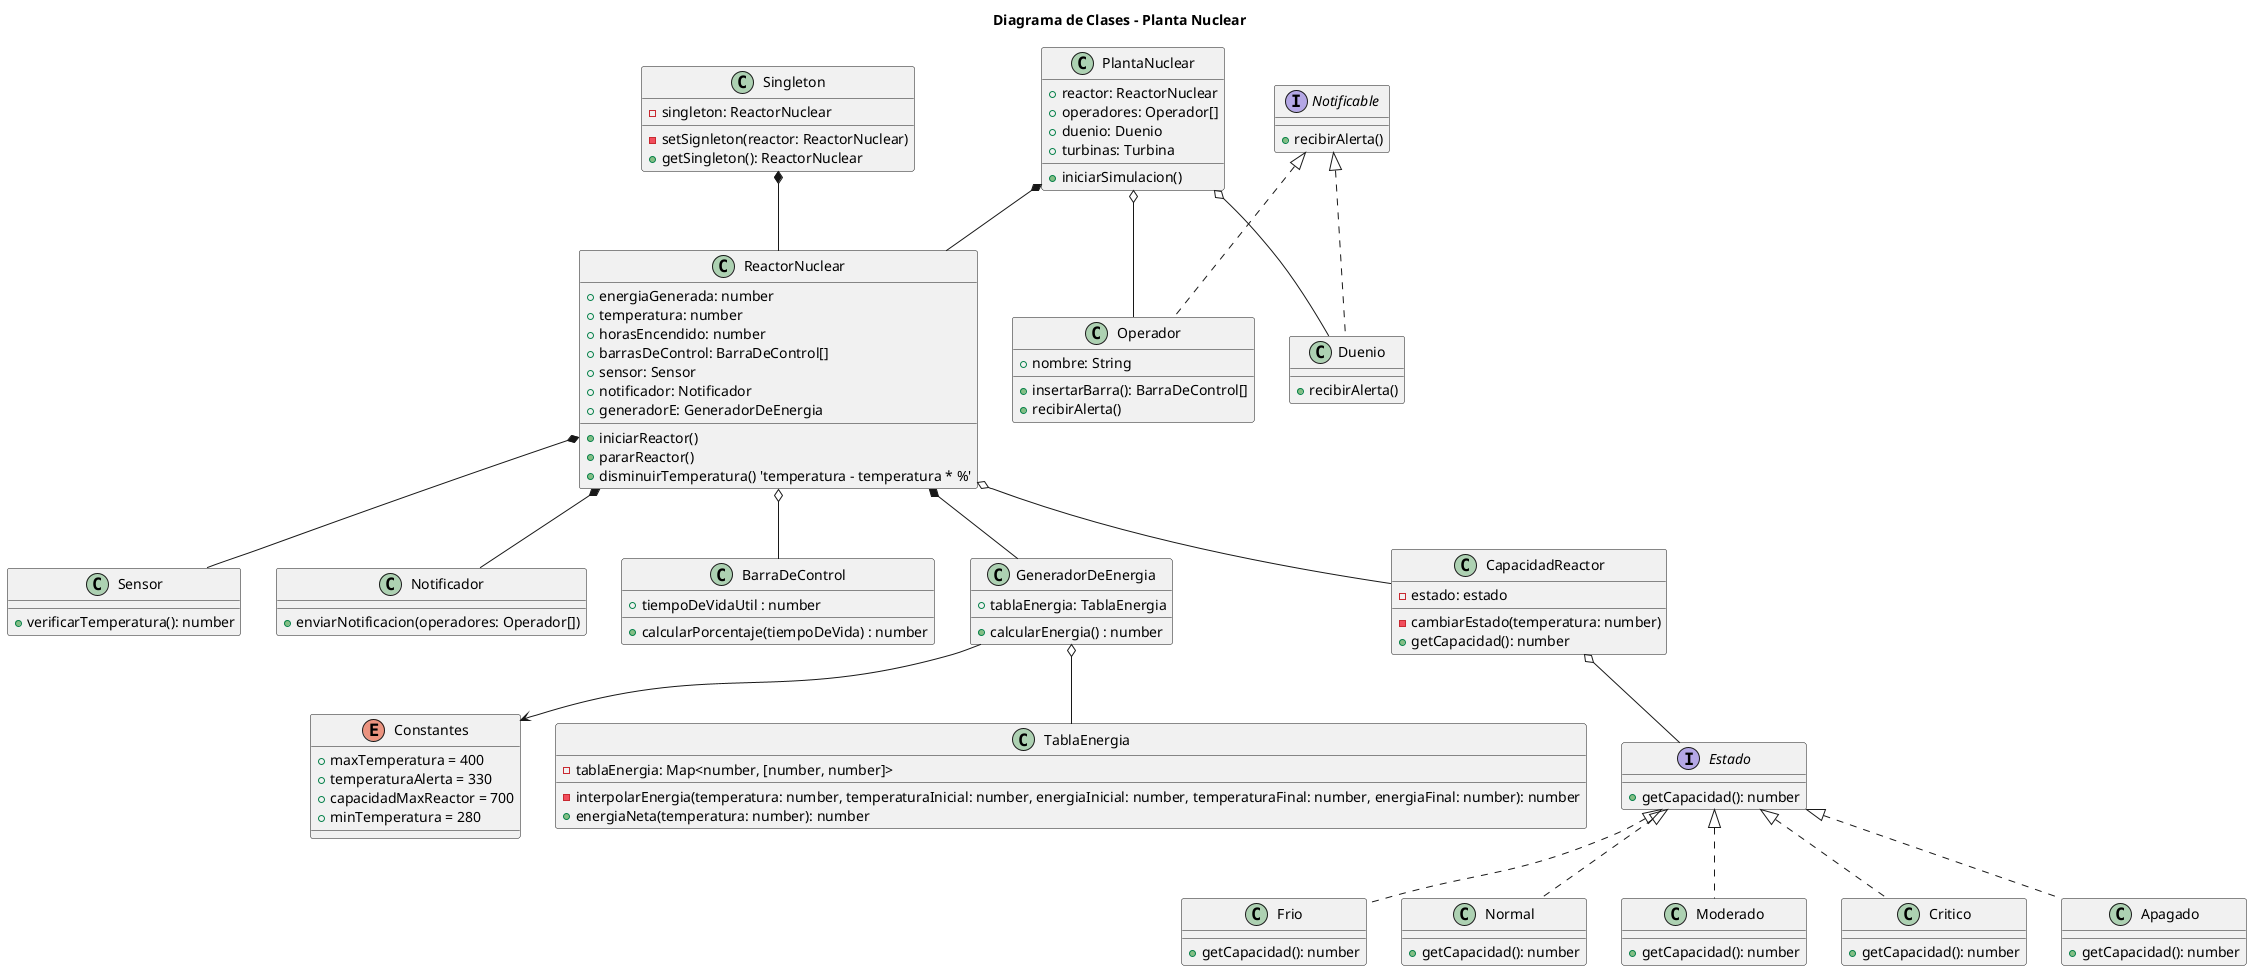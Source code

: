 @startuml Planta Nuclear
title Diagrama de Clases - Planta Nuclear

class Singleton {
    - singleton: ReactorNuclear

    - setSignleton(reactor: ReactorNuclear)
    + getSingleton(): ReactorNuclear
}

interface Notificable {
    + recibirAlerta()
}

class Duenio implements Notificable {
    + recibirAlerta()
}

class Operador implements Notificable {
    + nombre: String

    + insertarBarra(): BarraDeControl[]
    + recibirAlerta()
}

'class RegistroDeInformacion {}

class PlantaNuclear {
    + reactor: ReactorNuclear
    + operadores: Operador[]
    + duenio: Duenio
    + turbinas: Turbina

    + iniciarSimulacion()
}

'singleton
class ReactorNuclear {
    + energiaGenerada: number
    + temperatura: number
    + horasEncendido: number
    + barrasDeControl: BarraDeControl[]
    + sensor: Sensor
    + notificador: Notificador
    + generadorE: GeneradorDeEnergia

    + iniciarReactor()
    + pararReactor()
    + disminuirTemperatura() 'temperatura - temperatura * %'
}

class Sensor {
    + verificarTemperatura(): number
}

class Notificador {
    + enviarNotificacion(operadores: Operador[])
}

'operador.recibir(reactor)

class BarraDeControl {
    + tiempoDeVidaUtil : number
    
    + calcularPorcentaje(tiempoDeVida) : number
}

class GeneradorDeEnergia {
    + tablaEnergia: TablaEnergia
    
    + calcularEnergia() : number
}

class TablaEnergia {
    - tablaEnergia: Map<number, [number, number]>

    - interpolarEnergia(temperatura: number, temperaturaInicial: number, energiaInicial: number, temperaturaFinal: number, energiaFinal: number): number
    + energiaNeta(temperatura: number): number
}

class CapacidadReactor {
    - estado: estado

    - cambiarEstado(temperatura: number)
    + getCapacidad(): number
}

Interface Estado {
    + getCapacidad(): number
}

class Frio implements Estado {
    + getCapacidad(): number
}

class Normal implements Estado {
    + getCapacidad(): number
}

class Moderado implements Estado {
    + getCapacidad(): number
}

class Critico implements Estado {
    + getCapacidad(): number
}

class Apagado implements Estado {
    + getCapacidad(): number
}

enum Constantes {
    + maxTemperatura = 400
    + temperaturaAlerta = 330
    + capacidadMaxReactor = 700
    + minTemperatura = 280
}

PlantaNuclear o-- Operador
PlantaNuclear o-- Duenio
PlantaNuclear *-- ReactorNuclear

ReactorNuclear *-- Sensor
ReactorNuclear *-- Notificador
ReactorNuclear *-- GeneradorDeEnergia
ReactorNuclear o-- BarraDeControl
ReactorNuclear o-- CapacidadReactor

CapacidadReactor o-- Estado

GeneradorDeEnergia o-- TablaEnergia

GeneradorDeEnergia --> Constantes

Singleton *-- ReactorNuclear

'Preguntas: ¿Como aumenta la temperatura del reactor? ¿Sola? ¿Lo simulamos?
'Como delegamos las responsabilidades de los Operadores

@enduml
